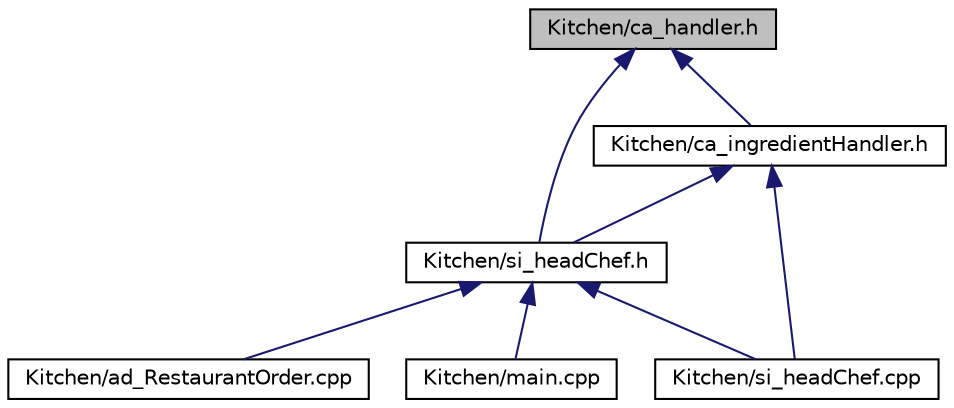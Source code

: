 digraph "Kitchen/ca_handler.h"
{
 // LATEX_PDF_SIZE
  edge [fontname="Helvetica",fontsize="10",labelfontname="Helvetica",labelfontsize="10"];
  node [fontname="Helvetica",fontsize="10",shape=record];
  Node1 [label="Kitchen/ca_handler.h",height=0.2,width=0.4,color="black", fillcolor="grey75", style="filled", fontcolor="black",tooltip="Defines the interface for a handler in the Chain of Responsibility pattern."];
  Node1 -> Node2 [dir="back",color="midnightblue",fontsize="10",style="solid"];
  Node2 [label="Kitchen/si_headChef.h",height=0.2,width=0.4,color="black", fillcolor="white", style="filled",URL="$si__headChef_8h.html",tooltip="Defines the singleton class si_headChef representing the head chef managing the kitchen."];
  Node2 -> Node3 [dir="back",color="midnightblue",fontsize="10",style="solid"];
  Node3 [label="Kitchen/ad_RestaurantOrder.cpp",height=0.2,width=0.4,color="black", fillcolor="white", style="filled",URL="$ad__RestaurantOrder_8cpp.html",tooltip=" "];
  Node2 -> Node4 [dir="back",color="midnightblue",fontsize="10",style="solid"];
  Node4 [label="Kitchen/main.cpp",height=0.2,width=0.4,color="black", fillcolor="white", style="filled",URL="$main_8cpp.html",tooltip=" "];
  Node2 -> Node5 [dir="back",color="midnightblue",fontsize="10",style="solid"];
  Node5 [label="Kitchen/si_headChef.cpp",height=0.2,width=0.4,color="black", fillcolor="white", style="filled",URL="$si__headChef_8cpp.html",tooltip=" "];
  Node1 -> Node6 [dir="back",color="midnightblue",fontsize="10",style="solid"];
  Node6 [label="Kitchen/ca_ingredientHandler.h",height=0.2,width=0.4,color="black", fillcolor="white", style="filled",URL="$ca__ingredientHandler_8h.html",tooltip=" "];
  Node6 -> Node2 [dir="back",color="midnightblue",fontsize="10",style="solid"];
  Node6 -> Node5 [dir="back",color="midnightblue",fontsize="10",style="solid"];
}
